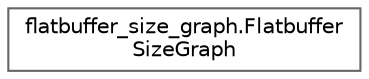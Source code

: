 digraph "Graphical Class Hierarchy"
{
 // LATEX_PDF_SIZE
  bgcolor="transparent";
  edge [fontname=Helvetica,fontsize=10,labelfontname=Helvetica,labelfontsize=10];
  node [fontname=Helvetica,fontsize=10,shape=box,height=0.2,width=0.4];
  rankdir="LR";
  Node0 [id="Node000000",label="flatbuffer_size_graph.Flatbuffer\lSizeGraph",height=0.2,width=0.4,color="grey40", fillcolor="white", style="filled",URL="$classflatbuffer__size__graph_1_1_flatbuffer_size_graph.html",tooltip=" "];
}
